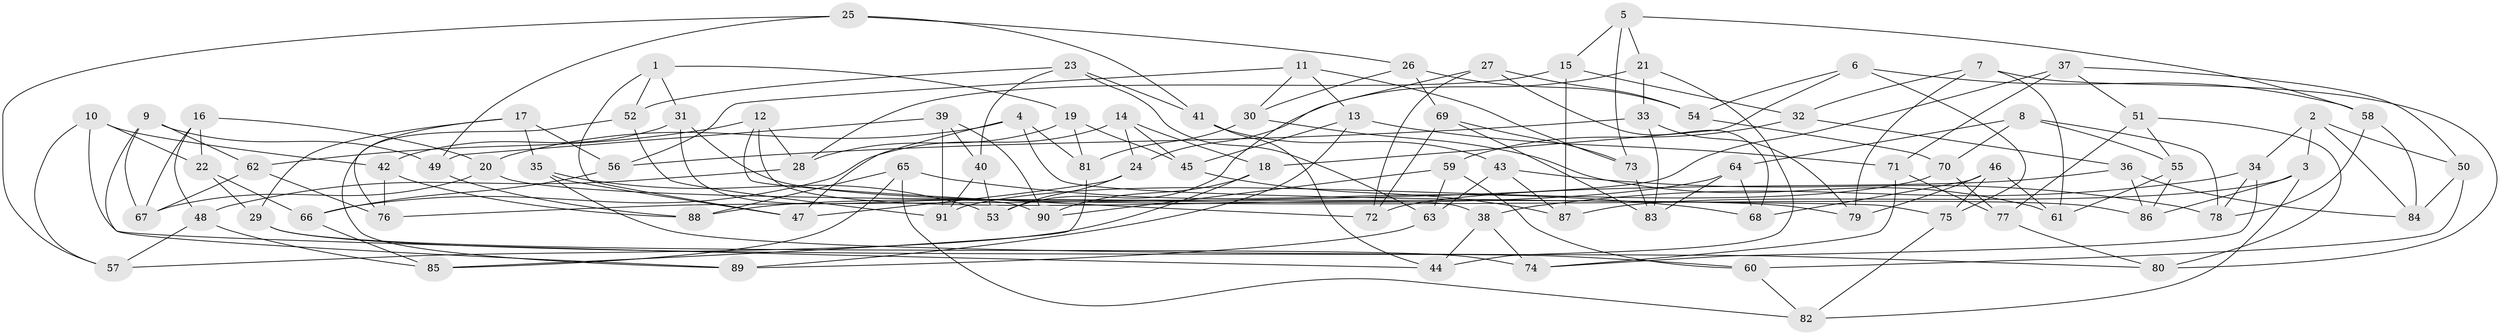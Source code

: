 // coarse degree distribution, {4: 0.5396825396825397, 6: 0.3968253968253968, 5: 0.047619047619047616, 3: 0.015873015873015872}
// Generated by graph-tools (version 1.1) at 2025/52/02/27/25 19:52:29]
// undirected, 91 vertices, 182 edges
graph export_dot {
graph [start="1"]
  node [color=gray90,style=filled];
  1;
  2;
  3;
  4;
  5;
  6;
  7;
  8;
  9;
  10;
  11;
  12;
  13;
  14;
  15;
  16;
  17;
  18;
  19;
  20;
  21;
  22;
  23;
  24;
  25;
  26;
  27;
  28;
  29;
  30;
  31;
  32;
  33;
  34;
  35;
  36;
  37;
  38;
  39;
  40;
  41;
  42;
  43;
  44;
  45;
  46;
  47;
  48;
  49;
  50;
  51;
  52;
  53;
  54;
  55;
  56;
  57;
  58;
  59;
  60;
  61;
  62;
  63;
  64;
  65;
  66;
  67;
  68;
  69;
  70;
  71;
  72;
  73;
  74;
  75;
  76;
  77;
  78;
  79;
  80;
  81;
  82;
  83;
  84;
  85;
  86;
  87;
  88;
  89;
  90;
  91;
  1 -- 19;
  1 -- 52;
  1 -- 47;
  1 -- 31;
  2 -- 34;
  2 -- 84;
  2 -- 3;
  2 -- 50;
  3 -- 82;
  3 -- 87;
  3 -- 86;
  4 -- 20;
  4 -- 81;
  4 -- 47;
  4 -- 75;
  5 -- 73;
  5 -- 15;
  5 -- 58;
  5 -- 21;
  6 -- 75;
  6 -- 54;
  6 -- 18;
  6 -- 58;
  7 -- 32;
  7 -- 79;
  7 -- 61;
  7 -- 80;
  8 -- 78;
  8 -- 64;
  8 -- 55;
  8 -- 70;
  9 -- 49;
  9 -- 67;
  9 -- 89;
  9 -- 62;
  10 -- 42;
  10 -- 44;
  10 -- 22;
  10 -- 57;
  11 -- 56;
  11 -- 30;
  11 -- 13;
  11 -- 73;
  12 -- 28;
  12 -- 72;
  12 -- 62;
  12 -- 38;
  13 -- 71;
  13 -- 89;
  13 -- 45;
  14 -- 66;
  14 -- 18;
  14 -- 45;
  14 -- 24;
  15 -- 28;
  15 -- 87;
  15 -- 32;
  16 -- 22;
  16 -- 20;
  16 -- 48;
  16 -- 67;
  17 -- 29;
  17 -- 56;
  17 -- 35;
  17 -- 76;
  18 -- 57;
  18 -- 90;
  19 -- 28;
  19 -- 81;
  19 -- 45;
  20 -- 79;
  20 -- 67;
  21 -- 24;
  21 -- 33;
  21 -- 44;
  22 -- 29;
  22 -- 66;
  23 -- 41;
  23 -- 63;
  23 -- 40;
  23 -- 52;
  24 -- 47;
  24 -- 53;
  25 -- 26;
  25 -- 57;
  25 -- 49;
  25 -- 41;
  26 -- 69;
  26 -- 54;
  26 -- 30;
  27 -- 72;
  27 -- 68;
  27 -- 54;
  27 -- 53;
  28 -- 48;
  29 -- 74;
  29 -- 60;
  30 -- 81;
  30 -- 61;
  31 -- 42;
  31 -- 86;
  31 -- 90;
  32 -- 59;
  32 -- 36;
  33 -- 56;
  33 -- 79;
  33 -- 83;
  34 -- 78;
  34 -- 38;
  34 -- 74;
  35 -- 53;
  35 -- 80;
  35 -- 47;
  36 -- 86;
  36 -- 72;
  36 -- 84;
  37 -- 51;
  37 -- 50;
  37 -- 71;
  37 -- 76;
  38 -- 44;
  38 -- 74;
  39 -- 49;
  39 -- 40;
  39 -- 91;
  39 -- 90;
  40 -- 91;
  40 -- 53;
  41 -- 44;
  41 -- 43;
  42 -- 88;
  42 -- 76;
  43 -- 87;
  43 -- 78;
  43 -- 63;
  45 -- 87;
  46 -- 61;
  46 -- 68;
  46 -- 79;
  46 -- 75;
  48 -- 57;
  48 -- 85;
  49 -- 88;
  50 -- 84;
  50 -- 60;
  51 -- 55;
  51 -- 77;
  51 -- 80;
  52 -- 91;
  52 -- 89;
  54 -- 70;
  55 -- 86;
  55 -- 61;
  56 -- 66;
  58 -- 84;
  58 -- 78;
  59 -- 63;
  59 -- 90;
  59 -- 60;
  60 -- 82;
  62 -- 76;
  62 -- 67;
  63 -- 89;
  64 -- 83;
  64 -- 68;
  64 -- 88;
  65 -- 68;
  65 -- 88;
  65 -- 85;
  65 -- 82;
  66 -- 85;
  69 -- 73;
  69 -- 72;
  69 -- 83;
  70 -- 91;
  70 -- 77;
  71 -- 74;
  71 -- 77;
  73 -- 83;
  75 -- 82;
  77 -- 80;
  81 -- 85;
}
